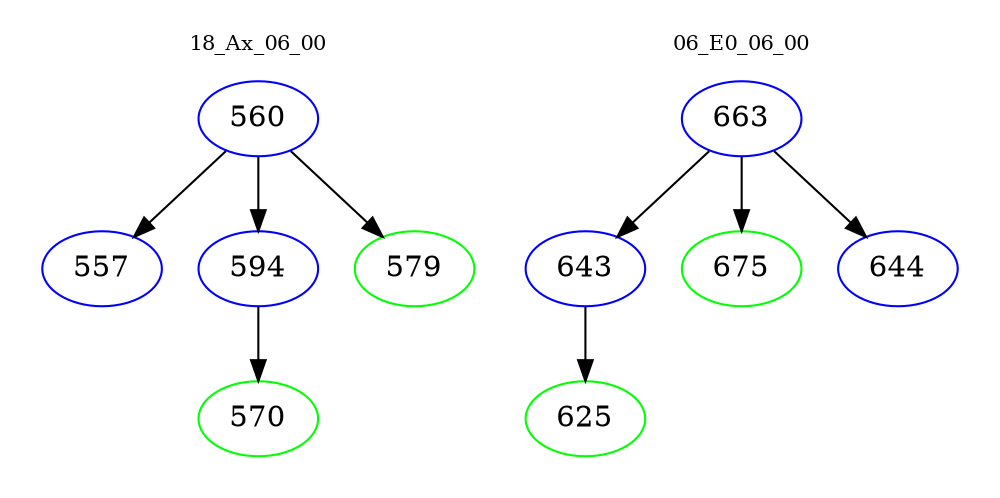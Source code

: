 digraph{
subgraph cluster_0 {
color = white
label = "18_Ax_06_00";
fontsize=10;
T0_560 [label="560", color="blue"]
T0_560 -> T0_557 [color="black"]
T0_557 [label="557", color="blue"]
T0_560 -> T0_594 [color="black"]
T0_594 [label="594", color="blue"]
T0_594 -> T0_570 [color="black"]
T0_570 [label="570", color="green"]
T0_560 -> T0_579 [color="black"]
T0_579 [label="579", color="green"]
}
subgraph cluster_1 {
color = white
label = "06_E0_06_00";
fontsize=10;
T1_663 [label="663", color="blue"]
T1_663 -> T1_643 [color="black"]
T1_643 [label="643", color="blue"]
T1_643 -> T1_625 [color="black"]
T1_625 [label="625", color="green"]
T1_663 -> T1_675 [color="black"]
T1_675 [label="675", color="green"]
T1_663 -> T1_644 [color="black"]
T1_644 [label="644", color="blue"]
}
}
